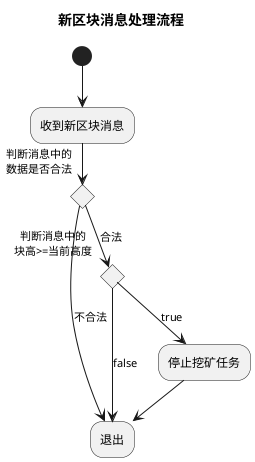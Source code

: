 @startuml
title 新区块消息处理流程
(*)-->收到新区块消息
if "判断消息中的\n数据是否合法" then
    --> [不合法]退出
else
    [合法]if "判断消息中的\n块高>=当前高度" then
        -->[true] 停止挖矿任务
        --> 退出
    else
        -->[false]退出
    endif
endif
@enduml